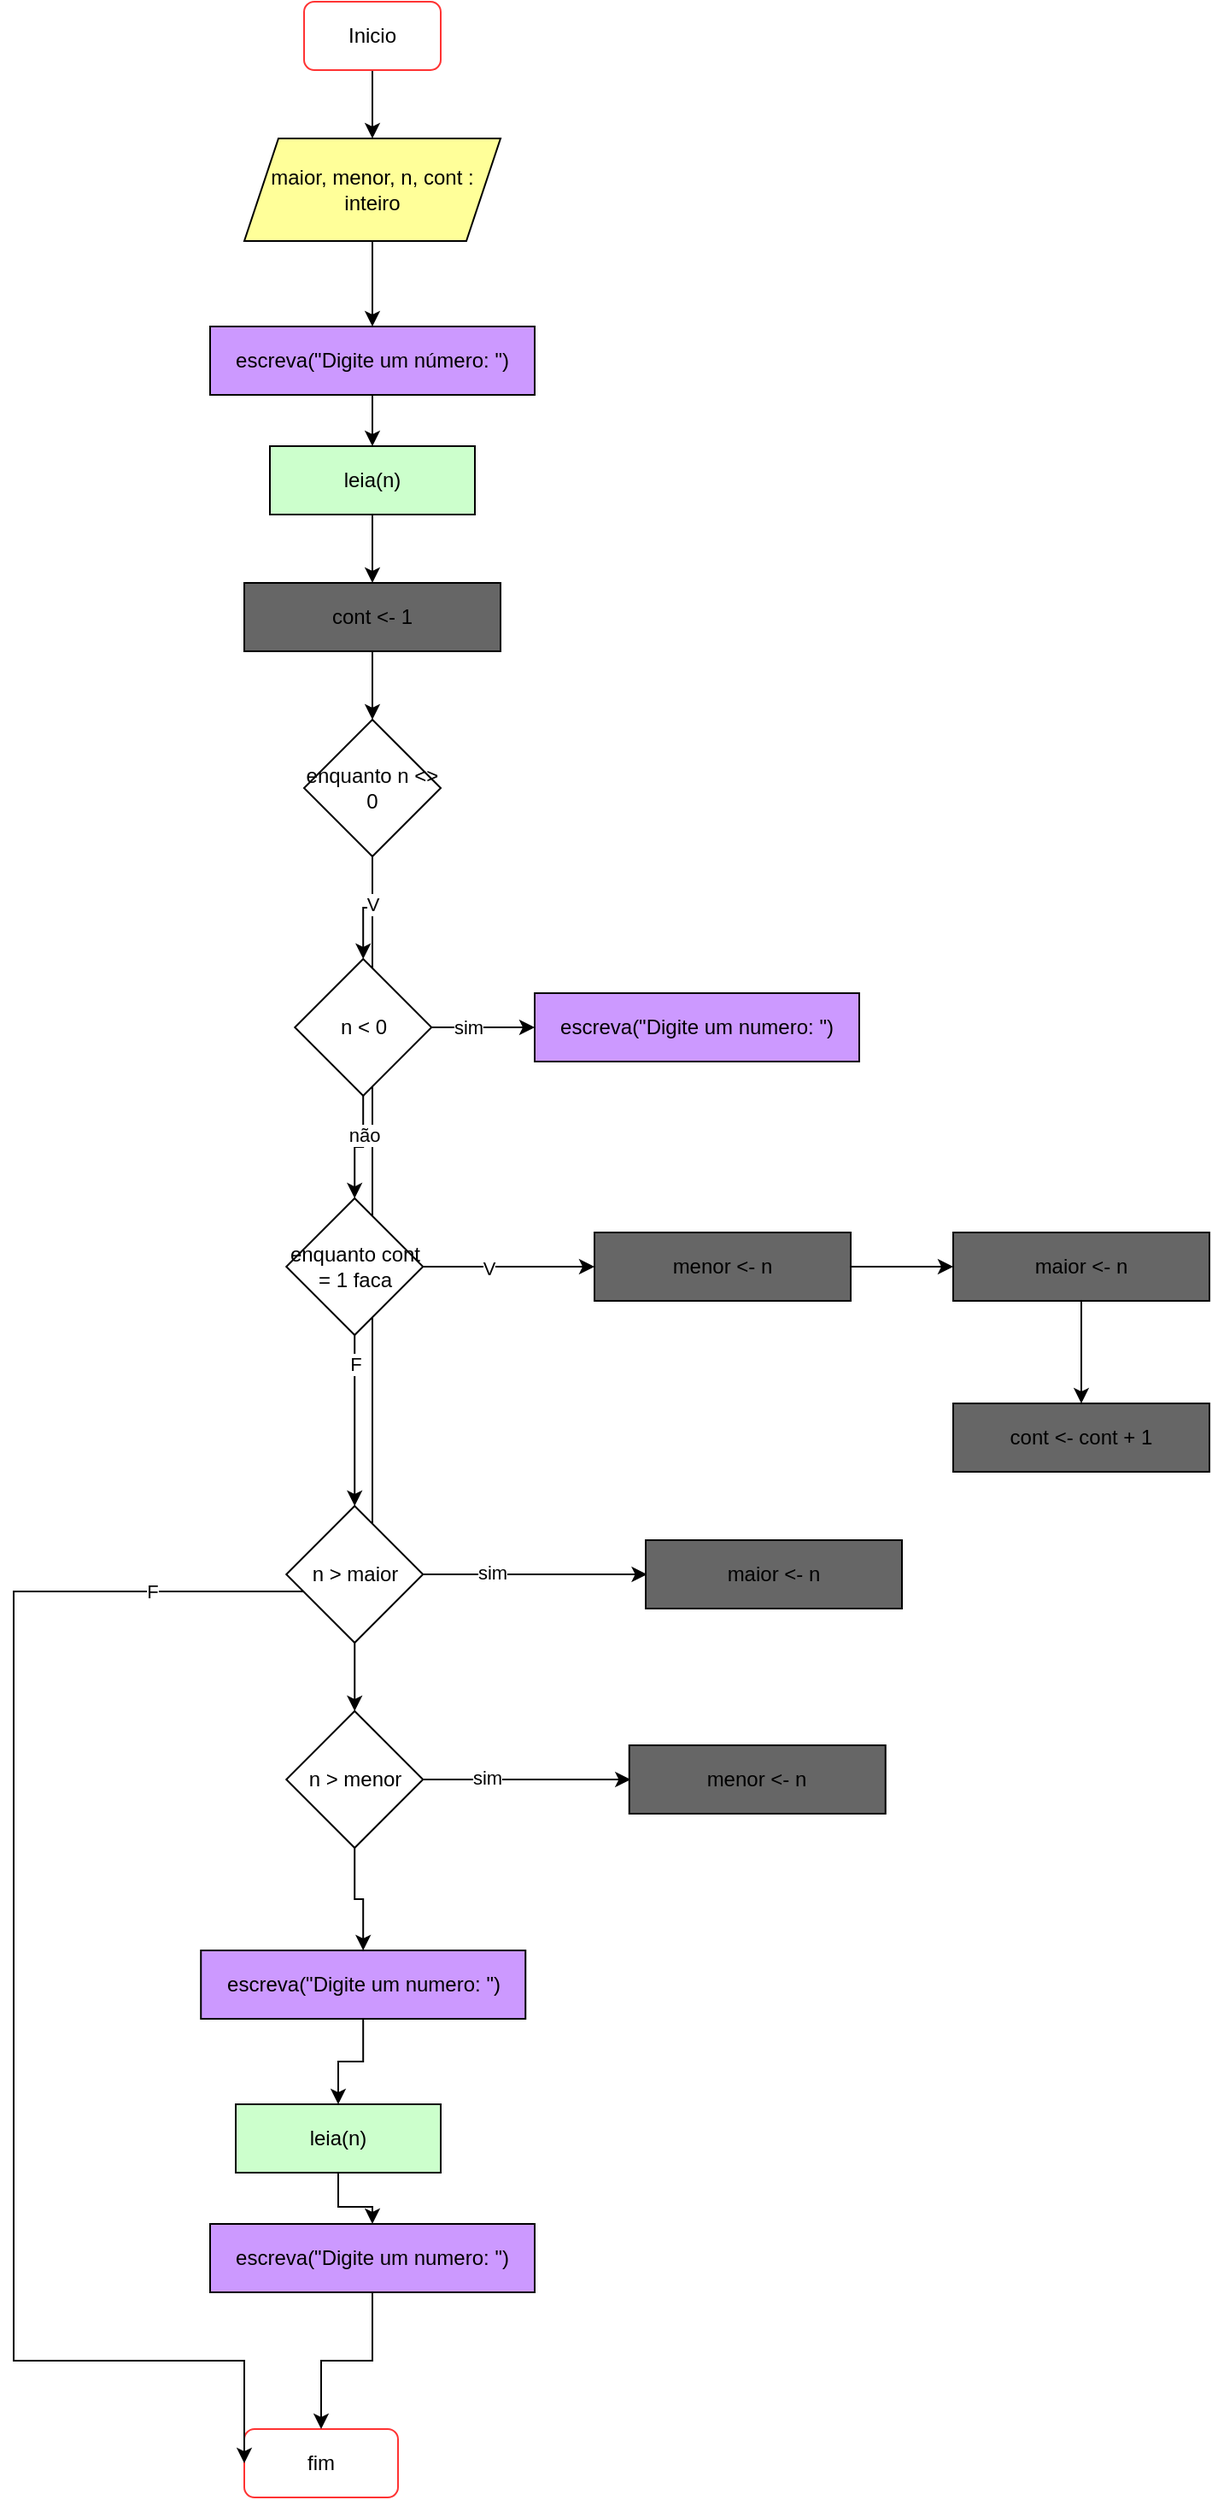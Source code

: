<mxfile version="17.5.0" type="device"><diagram id="C5RBs43oDa-KdzZeNtuy" name="Page-1"><mxGraphModel dx="751" dy="801" grid="1" gridSize="10" guides="1" tooltips="1" connect="1" arrows="1" fold="1" page="1" pageScale="1" pageWidth="827" pageHeight="1169" math="0" shadow="0"><root><mxCell id="WIyWlLk6GJQsqaUBKTNV-0"/><mxCell id="WIyWlLk6GJQsqaUBKTNV-1" parent="WIyWlLk6GJQsqaUBKTNV-0"/><mxCell id="-13-B9EaGTWE46afwN58-4" value="" style="edgeStyle=orthogonalEdgeStyle;rounded=0;orthogonalLoop=1;jettySize=auto;html=1;" parent="WIyWlLk6GJQsqaUBKTNV-1" source="-13-B9EaGTWE46afwN58-0" target="-13-B9EaGTWE46afwN58-3" edge="1"><mxGeometry relative="1" as="geometry"/></mxCell><mxCell id="-13-B9EaGTWE46afwN58-0" value="maior, menor, n, cont : inteiro" style="shape=parallelogram;perimeter=parallelogramPerimeter;whiteSpace=wrap;html=1;fixedSize=1;fillColor=#FFFF99;" parent="WIyWlLk6GJQsqaUBKTNV-1" vertex="1"><mxGeometry x="195" y="130" width="150" height="60" as="geometry"/></mxCell><mxCell id="-13-B9EaGTWE46afwN58-2" value="" style="edgeStyle=orthogonalEdgeStyle;rounded=0;orthogonalLoop=1;jettySize=auto;html=1;" parent="WIyWlLk6GJQsqaUBKTNV-1" source="-13-B9EaGTWE46afwN58-1" target="-13-B9EaGTWE46afwN58-0" edge="1"><mxGeometry relative="1" as="geometry"/></mxCell><mxCell id="-13-B9EaGTWE46afwN58-1" value="Inicio" style="rounded=1;whiteSpace=wrap;html=1;strokeColor=#FF3333;" parent="WIyWlLk6GJQsqaUBKTNV-1" vertex="1"><mxGeometry x="230" y="50" width="80" height="40" as="geometry"/></mxCell><mxCell id="-13-B9EaGTWE46afwN58-6" value="" style="edgeStyle=orthogonalEdgeStyle;rounded=0;orthogonalLoop=1;jettySize=auto;html=1;" parent="WIyWlLk6GJQsqaUBKTNV-1" source="-13-B9EaGTWE46afwN58-3" target="-13-B9EaGTWE46afwN58-5" edge="1"><mxGeometry relative="1" as="geometry"/></mxCell><mxCell id="-13-B9EaGTWE46afwN58-3" value="escreva(&quot;Digite um número: &quot;)" style="whiteSpace=wrap;html=1;fillColor=#CC99FF;" parent="WIyWlLk6GJQsqaUBKTNV-1" vertex="1"><mxGeometry x="175" y="240" width="190" height="40" as="geometry"/></mxCell><mxCell id="-13-B9EaGTWE46afwN58-8" value="" style="edgeStyle=orthogonalEdgeStyle;rounded=0;orthogonalLoop=1;jettySize=auto;html=1;" parent="WIyWlLk6GJQsqaUBKTNV-1" source="-13-B9EaGTWE46afwN58-5" target="-13-B9EaGTWE46afwN58-7" edge="1"><mxGeometry relative="1" as="geometry"/></mxCell><mxCell id="-13-B9EaGTWE46afwN58-5" value="leia(n)" style="whiteSpace=wrap;html=1;fillColor=#CCFFCC;" parent="WIyWlLk6GJQsqaUBKTNV-1" vertex="1"><mxGeometry x="210" y="310" width="120" height="40" as="geometry"/></mxCell><mxCell id="HULE9T-iIIalHSC-S5-S-1" value="" style="edgeStyle=orthogonalEdgeStyle;rounded=0;orthogonalLoop=1;jettySize=auto;html=1;" edge="1" parent="WIyWlLk6GJQsqaUBKTNV-1" source="-13-B9EaGTWE46afwN58-7" target="HULE9T-iIIalHSC-S5-S-0"><mxGeometry relative="1" as="geometry"/></mxCell><mxCell id="-13-B9EaGTWE46afwN58-7" value="cont &amp;lt;- 1" style="whiteSpace=wrap;html=1;fillColor=#666666;" parent="WIyWlLk6GJQsqaUBKTNV-1" vertex="1"><mxGeometry x="195" y="390" width="150" height="40" as="geometry"/></mxCell><mxCell id="-13-B9EaGTWE46afwN58-11" value="fim" style="rounded=1;whiteSpace=wrap;html=1;strokeColor=#FF3333;" parent="WIyWlLk6GJQsqaUBKTNV-1" vertex="1"><mxGeometry x="195" y="1470" width="90" height="40" as="geometry"/></mxCell><mxCell id="HULE9T-iIIalHSC-S5-S-2" style="edgeStyle=orthogonalEdgeStyle;rounded=0;orthogonalLoop=1;jettySize=auto;html=1;entryX=0;entryY=0.5;entryDx=0;entryDy=0;" edge="1" parent="WIyWlLk6GJQsqaUBKTNV-1" source="HULE9T-iIIalHSC-S5-S-0" target="-13-B9EaGTWE46afwN58-11"><mxGeometry relative="1" as="geometry"><mxPoint x="80" y="510" as="targetPoint"/><Array as="points"><mxPoint x="270" y="980"/><mxPoint x="60" y="980"/><mxPoint x="60" y="1430"/></Array></mxGeometry></mxCell><mxCell id="HULE9T-iIIalHSC-S5-S-5" value="F" style="edgeLabel;html=1;align=center;verticalAlign=middle;resizable=0;points=[];" vertex="1" connectable="0" parent="HULE9T-iIIalHSC-S5-S-2"><mxGeometry x="-0.13" relative="1" as="geometry"><mxPoint as="offset"/></mxGeometry></mxCell><mxCell id="HULE9T-iIIalHSC-S5-S-3" value="" style="edgeStyle=orthogonalEdgeStyle;rounded=0;orthogonalLoop=1;jettySize=auto;html=1;entryX=0.5;entryY=0;entryDx=0;entryDy=0;" edge="1" parent="WIyWlLk6GJQsqaUBKTNV-1" source="HULE9T-iIIalHSC-S5-S-0" target="HULE9T-iIIalHSC-S5-S-6"><mxGeometry relative="1" as="geometry"><mxPoint x="270" y="780" as="targetPoint"/></mxGeometry></mxCell><mxCell id="HULE9T-iIIalHSC-S5-S-4" value="V" style="edgeLabel;html=1;align=center;verticalAlign=middle;resizable=0;points=[];" vertex="1" connectable="0" parent="HULE9T-iIIalHSC-S5-S-3"><mxGeometry x="-0.157" relative="1" as="geometry"><mxPoint as="offset"/></mxGeometry></mxCell><mxCell id="HULE9T-iIIalHSC-S5-S-0" value="enquanto n &amp;lt;&amp;gt; 0" style="rhombus;whiteSpace=wrap;html=1;" vertex="1" parent="WIyWlLk6GJQsqaUBKTNV-1"><mxGeometry x="230" y="470" width="80" height="80" as="geometry"/></mxCell><mxCell id="HULE9T-iIIalHSC-S5-S-8" style="edgeStyle=orthogonalEdgeStyle;rounded=0;orthogonalLoop=1;jettySize=auto;html=1;" edge="1" parent="WIyWlLk6GJQsqaUBKTNV-1" source="HULE9T-iIIalHSC-S5-S-6"><mxGeometry relative="1" as="geometry"><mxPoint x="365.001" y="650" as="targetPoint"/></mxGeometry></mxCell><mxCell id="HULE9T-iIIalHSC-S5-S-9" value="sim" style="edgeLabel;html=1;align=center;verticalAlign=middle;resizable=0;points=[];" vertex="1" connectable="0" parent="HULE9T-iIIalHSC-S5-S-8"><mxGeometry x="-0.309" relative="1" as="geometry"><mxPoint as="offset"/></mxGeometry></mxCell><mxCell id="HULE9T-iIIalHSC-S5-S-13" value="" style="edgeStyle=orthogonalEdgeStyle;rounded=0;orthogonalLoop=1;jettySize=auto;html=1;" edge="1" parent="WIyWlLk6GJQsqaUBKTNV-1" source="HULE9T-iIIalHSC-S5-S-6" target="HULE9T-iIIalHSC-S5-S-12"><mxGeometry relative="1" as="geometry"/></mxCell><mxCell id="HULE9T-iIIalHSC-S5-S-14" value="não" style="edgeLabel;html=1;align=center;verticalAlign=middle;resizable=0;points=[];" vertex="1" connectable="0" parent="HULE9T-iIIalHSC-S5-S-13"><mxGeometry x="-0.289" relative="1" as="geometry"><mxPoint as="offset"/></mxGeometry></mxCell><mxCell id="HULE9T-iIIalHSC-S5-S-6" value="n &amp;lt; 0" style="rhombus;whiteSpace=wrap;html=1;" vertex="1" parent="WIyWlLk6GJQsqaUBKTNV-1"><mxGeometry x="224.62" y="610" width="80" height="80" as="geometry"/></mxCell><mxCell id="HULE9T-iIIalHSC-S5-S-11" value="escreva(&quot;Digite um numero: &quot;)" style="whiteSpace=wrap;html=1;fillColor=#CC99FF;" vertex="1" parent="WIyWlLk6GJQsqaUBKTNV-1"><mxGeometry x="365" y="630" width="190" height="40" as="geometry"/></mxCell><mxCell id="HULE9T-iIIalHSC-S5-S-15" style="edgeStyle=orthogonalEdgeStyle;rounded=0;orthogonalLoop=1;jettySize=auto;html=1;" edge="1" parent="WIyWlLk6GJQsqaUBKTNV-1" source="HULE9T-iIIalHSC-S5-S-12"><mxGeometry relative="1" as="geometry"><mxPoint x="400" y="790" as="targetPoint"/></mxGeometry></mxCell><mxCell id="HULE9T-iIIalHSC-S5-S-16" value="V" style="edgeLabel;html=1;align=center;verticalAlign=middle;resizable=0;points=[];" vertex="1" connectable="0" parent="HULE9T-iIIalHSC-S5-S-15"><mxGeometry x="-0.243" y="-1" relative="1" as="geometry"><mxPoint as="offset"/></mxGeometry></mxCell><mxCell id="HULE9T-iIIalHSC-S5-S-22" style="edgeStyle=orthogonalEdgeStyle;rounded=0;orthogonalLoop=1;jettySize=auto;html=1;" edge="1" parent="WIyWlLk6GJQsqaUBKTNV-1" source="HULE9T-iIIalHSC-S5-S-12"><mxGeometry relative="1" as="geometry"><mxPoint x="259.62" y="930.0" as="targetPoint"/></mxGeometry></mxCell><mxCell id="HULE9T-iIIalHSC-S5-S-23" value="F" style="edgeLabel;html=1;align=center;verticalAlign=middle;resizable=0;points=[];" vertex="1" connectable="0" parent="HULE9T-iIIalHSC-S5-S-22"><mxGeometry x="-0.662" relative="1" as="geometry"><mxPoint as="offset"/></mxGeometry></mxCell><mxCell id="HULE9T-iIIalHSC-S5-S-12" value="enquanto cont = 1 faca" style="rhombus;whiteSpace=wrap;html=1;" vertex="1" parent="WIyWlLk6GJQsqaUBKTNV-1"><mxGeometry x="219.62" y="750" width="80" height="80" as="geometry"/></mxCell><mxCell id="HULE9T-iIIalHSC-S5-S-20" value="" style="edgeStyle=orthogonalEdgeStyle;rounded=0;orthogonalLoop=1;jettySize=auto;html=1;" edge="1" parent="WIyWlLk6GJQsqaUBKTNV-1" source="HULE9T-iIIalHSC-S5-S-17" target="HULE9T-iIIalHSC-S5-S-18"><mxGeometry relative="1" as="geometry"/></mxCell><mxCell id="HULE9T-iIIalHSC-S5-S-17" value="menor &amp;lt;- n" style="whiteSpace=wrap;html=1;fillColor=#666666;" vertex="1" parent="WIyWlLk6GJQsqaUBKTNV-1"><mxGeometry x="400" y="770" width="150" height="40" as="geometry"/></mxCell><mxCell id="HULE9T-iIIalHSC-S5-S-21" value="" style="edgeStyle=orthogonalEdgeStyle;rounded=0;orthogonalLoop=1;jettySize=auto;html=1;" edge="1" parent="WIyWlLk6GJQsqaUBKTNV-1" source="HULE9T-iIIalHSC-S5-S-18" target="HULE9T-iIIalHSC-S5-S-19"><mxGeometry relative="1" as="geometry"/></mxCell><mxCell id="HULE9T-iIIalHSC-S5-S-18" value="maior &amp;lt;- n" style="whiteSpace=wrap;html=1;fillColor=#666666;" vertex="1" parent="WIyWlLk6GJQsqaUBKTNV-1"><mxGeometry x="610" y="770" width="150" height="40" as="geometry"/></mxCell><mxCell id="HULE9T-iIIalHSC-S5-S-19" value="cont &amp;lt;- cont + 1" style="whiteSpace=wrap;html=1;fillColor=#666666;" vertex="1" parent="WIyWlLk6GJQsqaUBKTNV-1"><mxGeometry x="610" y="870" width="150" height="40" as="geometry"/></mxCell><mxCell id="HULE9T-iIIalHSC-S5-S-25" style="edgeStyle=orthogonalEdgeStyle;rounded=0;orthogonalLoop=1;jettySize=auto;html=1;" edge="1" parent="WIyWlLk6GJQsqaUBKTNV-1" source="HULE9T-iIIalHSC-S5-S-24"><mxGeometry relative="1" as="geometry"><mxPoint x="430.762" y="970" as="targetPoint"/></mxGeometry></mxCell><mxCell id="HULE9T-iIIalHSC-S5-S-26" value="sim" style="edgeLabel;html=1;align=center;verticalAlign=middle;resizable=0;points=[];" vertex="1" connectable="0" parent="HULE9T-iIIalHSC-S5-S-25"><mxGeometry x="-0.387" y="1" relative="1" as="geometry"><mxPoint as="offset"/></mxGeometry></mxCell><mxCell id="HULE9T-iIIalHSC-S5-S-32" value="" style="edgeStyle=orthogonalEdgeStyle;rounded=0;orthogonalLoop=1;jettySize=auto;html=1;" edge="1" parent="WIyWlLk6GJQsqaUBKTNV-1" source="HULE9T-iIIalHSC-S5-S-24" target="HULE9T-iIIalHSC-S5-S-30"><mxGeometry relative="1" as="geometry"/></mxCell><mxCell id="HULE9T-iIIalHSC-S5-S-24" value="n &amp;gt; maior" style="rhombus;whiteSpace=wrap;html=1;" vertex="1" parent="WIyWlLk6GJQsqaUBKTNV-1"><mxGeometry x="219.62" y="930" width="80" height="80" as="geometry"/></mxCell><mxCell id="HULE9T-iIIalHSC-S5-S-27" value="maior &amp;lt;- n" style="whiteSpace=wrap;html=1;fillColor=#666666;" vertex="1" parent="WIyWlLk6GJQsqaUBKTNV-1"><mxGeometry x="430" y="950" width="150" height="40" as="geometry"/></mxCell><mxCell id="HULE9T-iIIalHSC-S5-S-28" style="edgeStyle=orthogonalEdgeStyle;rounded=0;orthogonalLoop=1;jettySize=auto;html=1;" edge="1" parent="WIyWlLk6GJQsqaUBKTNV-1" source="HULE9T-iIIalHSC-S5-S-30"><mxGeometry relative="1" as="geometry"><mxPoint x="421.142" y="1090.0" as="targetPoint"/></mxGeometry></mxCell><mxCell id="HULE9T-iIIalHSC-S5-S-29" value="sim" style="edgeLabel;html=1;align=center;verticalAlign=middle;resizable=0;points=[];" vertex="1" connectable="0" parent="HULE9T-iIIalHSC-S5-S-28"><mxGeometry x="-0.387" y="1" relative="1" as="geometry"><mxPoint as="offset"/></mxGeometry></mxCell><mxCell id="HULE9T-iIIalHSC-S5-S-35" value="" style="edgeStyle=orthogonalEdgeStyle;rounded=0;orthogonalLoop=1;jettySize=auto;html=1;" edge="1" parent="WIyWlLk6GJQsqaUBKTNV-1" source="HULE9T-iIIalHSC-S5-S-30" target="HULE9T-iIIalHSC-S5-S-33"><mxGeometry relative="1" as="geometry"/></mxCell><mxCell id="HULE9T-iIIalHSC-S5-S-30" value="n &amp;gt; menor" style="rhombus;whiteSpace=wrap;html=1;" vertex="1" parent="WIyWlLk6GJQsqaUBKTNV-1"><mxGeometry x="219.62" y="1050" width="80" height="80" as="geometry"/></mxCell><mxCell id="HULE9T-iIIalHSC-S5-S-31" value="menor &amp;lt;- n" style="whiteSpace=wrap;html=1;fillColor=#666666;" vertex="1" parent="WIyWlLk6GJQsqaUBKTNV-1"><mxGeometry x="420.38" y="1070" width="150" height="40" as="geometry"/></mxCell><mxCell id="HULE9T-iIIalHSC-S5-S-36" value="" style="edgeStyle=orthogonalEdgeStyle;rounded=0;orthogonalLoop=1;jettySize=auto;html=1;" edge="1" parent="WIyWlLk6GJQsqaUBKTNV-1" source="HULE9T-iIIalHSC-S5-S-33" target="HULE9T-iIIalHSC-S5-S-34"><mxGeometry relative="1" as="geometry"/></mxCell><mxCell id="HULE9T-iIIalHSC-S5-S-33" value="escreva(&quot;Digite um numero: &quot;)" style="whiteSpace=wrap;html=1;fillColor=#CC99FF;" vertex="1" parent="WIyWlLk6GJQsqaUBKTNV-1"><mxGeometry x="169.62" y="1190" width="190" height="40" as="geometry"/></mxCell><mxCell id="HULE9T-iIIalHSC-S5-S-38" value="" style="edgeStyle=orthogonalEdgeStyle;rounded=0;orthogonalLoop=1;jettySize=auto;html=1;" edge="1" parent="WIyWlLk6GJQsqaUBKTNV-1" source="HULE9T-iIIalHSC-S5-S-34" target="HULE9T-iIIalHSC-S5-S-37"><mxGeometry relative="1" as="geometry"/></mxCell><mxCell id="HULE9T-iIIalHSC-S5-S-34" value="leia(n)" style="whiteSpace=wrap;html=1;fillColor=#CCFFCC;" vertex="1" parent="WIyWlLk6GJQsqaUBKTNV-1"><mxGeometry x="190" y="1280" width="120" height="40" as="geometry"/></mxCell><mxCell id="HULE9T-iIIalHSC-S5-S-39" value="" style="edgeStyle=orthogonalEdgeStyle;rounded=0;orthogonalLoop=1;jettySize=auto;html=1;" edge="1" parent="WIyWlLk6GJQsqaUBKTNV-1" source="HULE9T-iIIalHSC-S5-S-37" target="-13-B9EaGTWE46afwN58-11"><mxGeometry relative="1" as="geometry"/></mxCell><mxCell id="HULE9T-iIIalHSC-S5-S-37" value="escreva(&quot;Digite um numero: &quot;)" style="whiteSpace=wrap;html=1;fillColor=#CC99FF;" vertex="1" parent="WIyWlLk6GJQsqaUBKTNV-1"><mxGeometry x="175" y="1350" width="190" height="40" as="geometry"/></mxCell></root></mxGraphModel></diagram></mxfile>